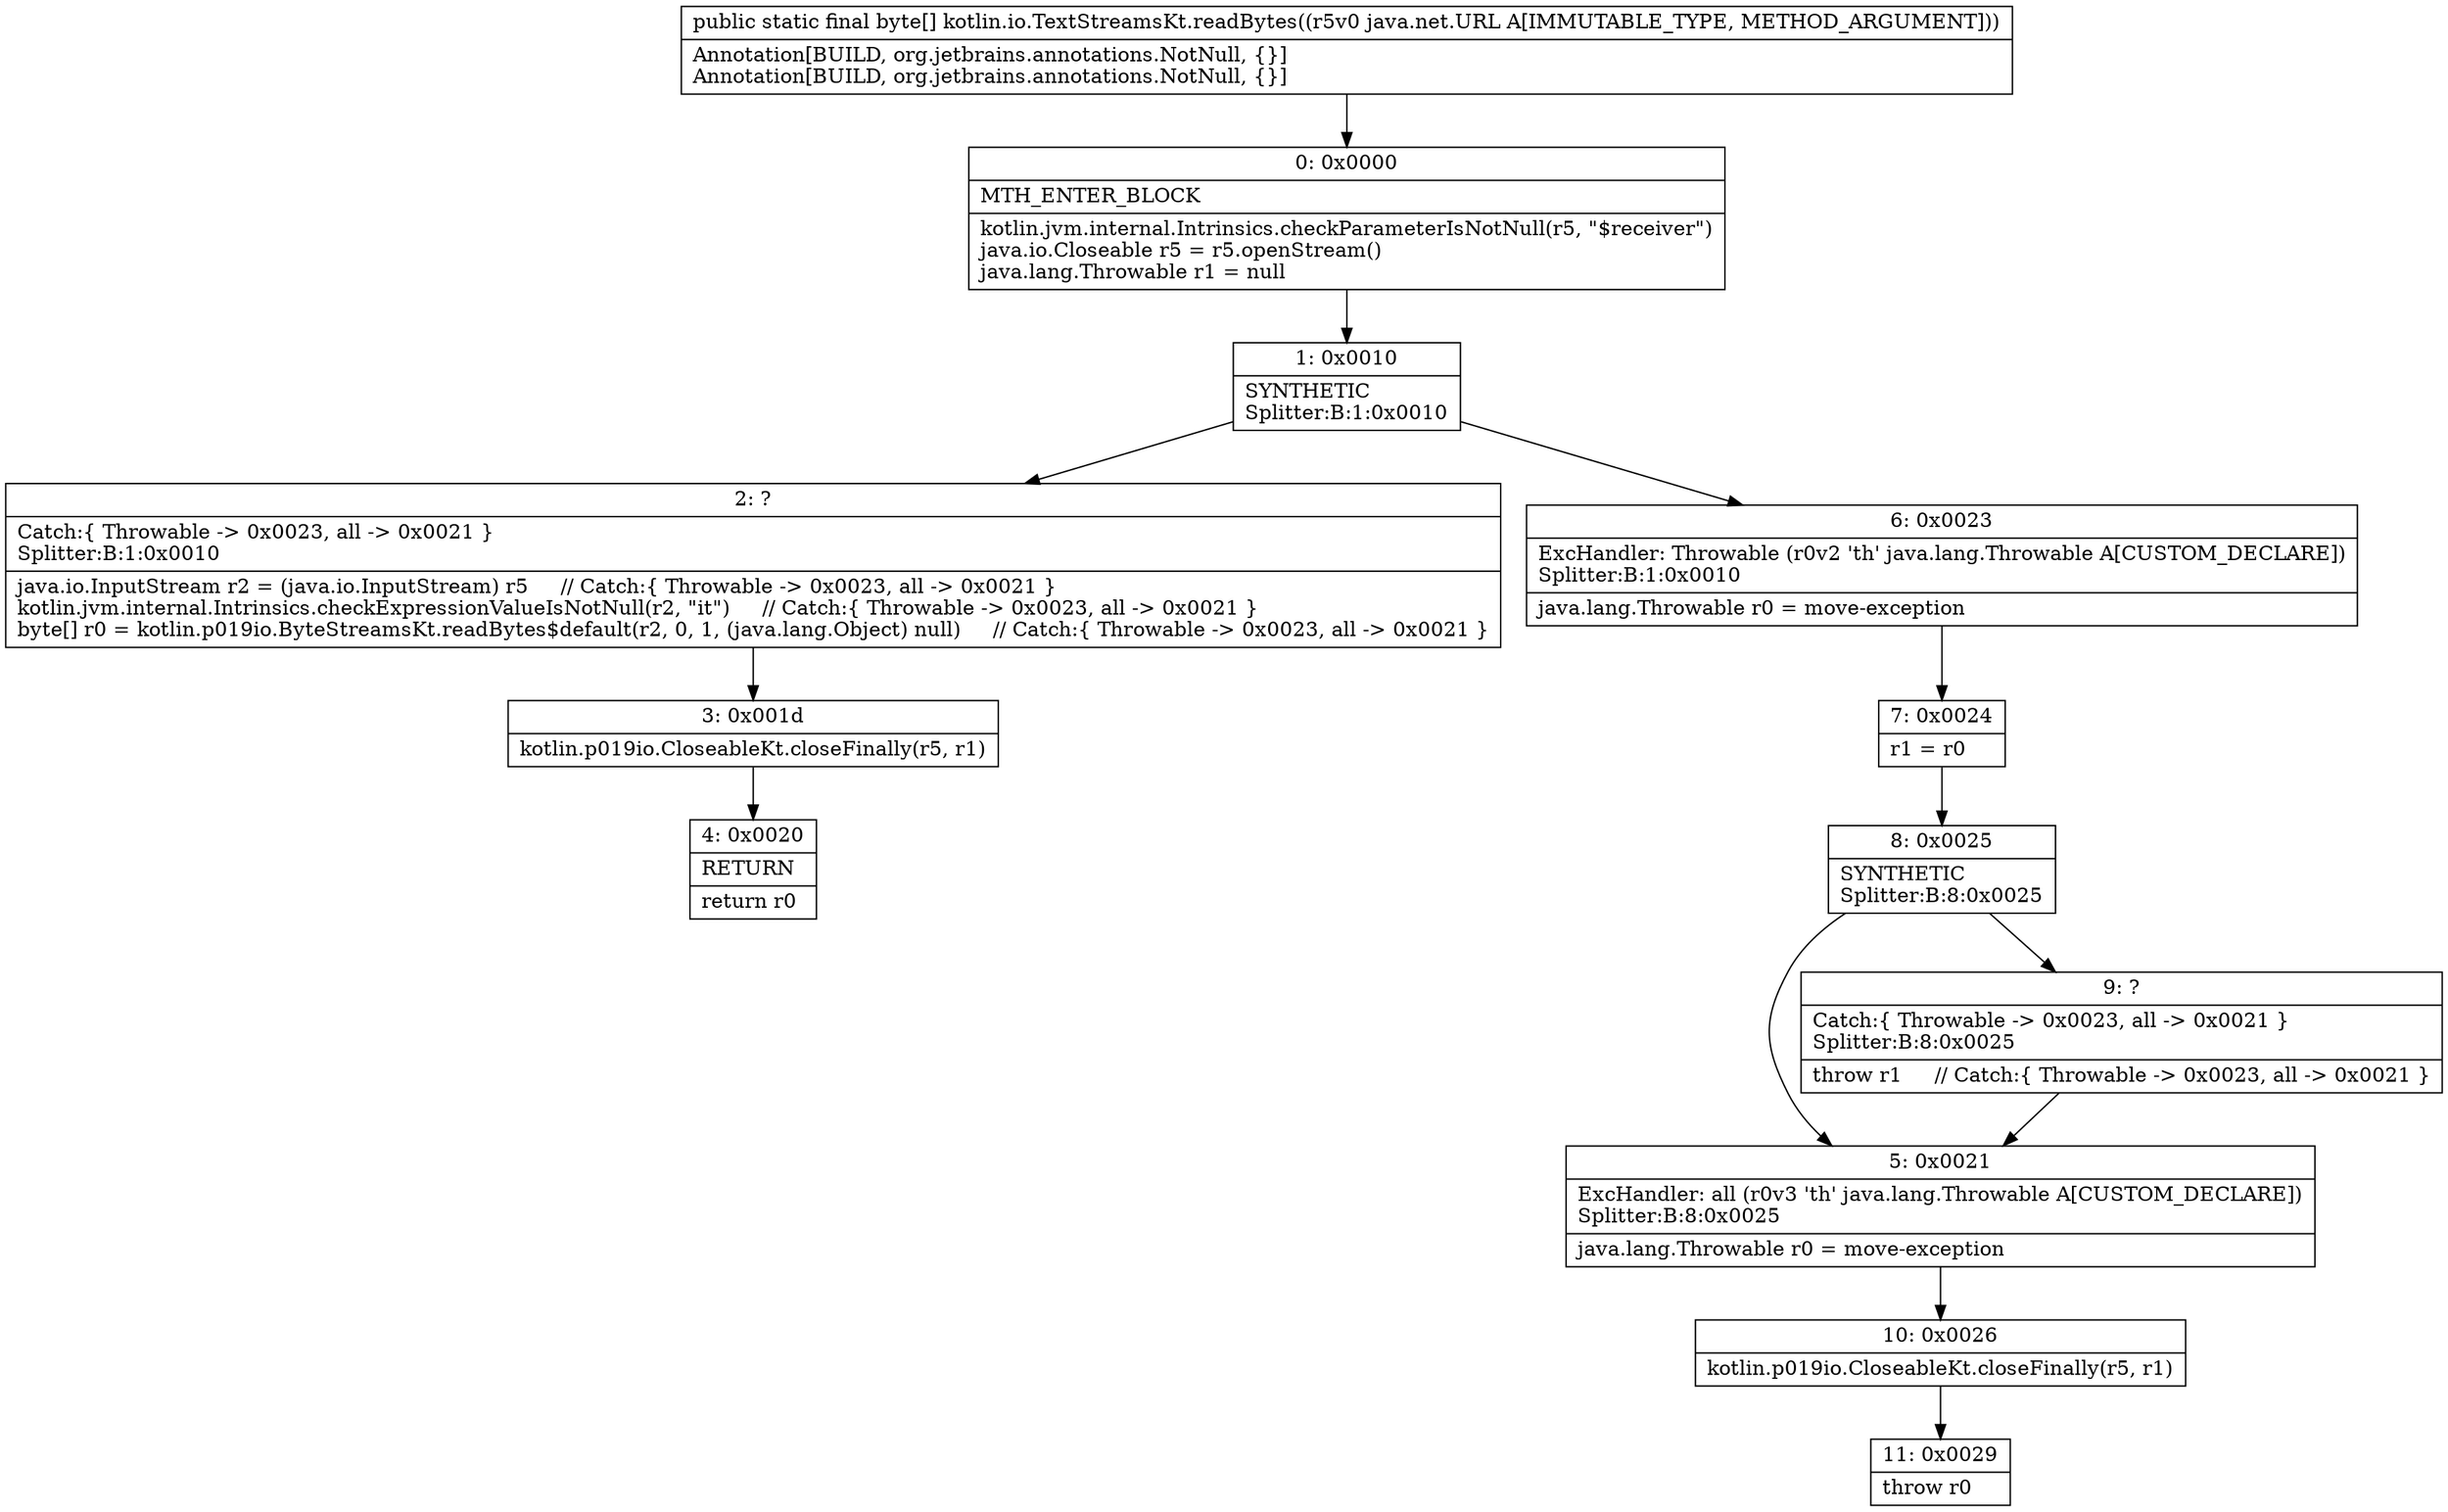 digraph "CFG forkotlin.io.TextStreamsKt.readBytes(Ljava\/net\/URL;)[B" {
Node_0 [shape=record,label="{0\:\ 0x0000|MTH_ENTER_BLOCK\l|kotlin.jvm.internal.Intrinsics.checkParameterIsNotNull(r5, \"$receiver\")\ljava.io.Closeable r5 = r5.openStream()\ljava.lang.Throwable r1 = null\l}"];
Node_1 [shape=record,label="{1\:\ 0x0010|SYNTHETIC\lSplitter:B:1:0x0010\l}"];
Node_2 [shape=record,label="{2\:\ ?|Catch:\{ Throwable \-\> 0x0023, all \-\> 0x0021 \}\lSplitter:B:1:0x0010\l|java.io.InputStream r2 = (java.io.InputStream) r5     \/\/ Catch:\{ Throwable \-\> 0x0023, all \-\> 0x0021 \}\lkotlin.jvm.internal.Intrinsics.checkExpressionValueIsNotNull(r2, \"it\")     \/\/ Catch:\{ Throwable \-\> 0x0023, all \-\> 0x0021 \}\lbyte[] r0 = kotlin.p019io.ByteStreamsKt.readBytes$default(r2, 0, 1, (java.lang.Object) null)     \/\/ Catch:\{ Throwable \-\> 0x0023, all \-\> 0x0021 \}\l}"];
Node_3 [shape=record,label="{3\:\ 0x001d|kotlin.p019io.CloseableKt.closeFinally(r5, r1)\l}"];
Node_4 [shape=record,label="{4\:\ 0x0020|RETURN\l|return r0\l}"];
Node_5 [shape=record,label="{5\:\ 0x0021|ExcHandler: all (r0v3 'th' java.lang.Throwable A[CUSTOM_DECLARE])\lSplitter:B:8:0x0025\l|java.lang.Throwable r0 = move\-exception\l}"];
Node_6 [shape=record,label="{6\:\ 0x0023|ExcHandler: Throwable (r0v2 'th' java.lang.Throwable A[CUSTOM_DECLARE])\lSplitter:B:1:0x0010\l|java.lang.Throwable r0 = move\-exception\l}"];
Node_7 [shape=record,label="{7\:\ 0x0024|r1 = r0\l}"];
Node_8 [shape=record,label="{8\:\ 0x0025|SYNTHETIC\lSplitter:B:8:0x0025\l}"];
Node_9 [shape=record,label="{9\:\ ?|Catch:\{ Throwable \-\> 0x0023, all \-\> 0x0021 \}\lSplitter:B:8:0x0025\l|throw r1     \/\/ Catch:\{ Throwable \-\> 0x0023, all \-\> 0x0021 \}\l}"];
Node_10 [shape=record,label="{10\:\ 0x0026|kotlin.p019io.CloseableKt.closeFinally(r5, r1)\l}"];
Node_11 [shape=record,label="{11\:\ 0x0029|throw r0\l}"];
MethodNode[shape=record,label="{public static final byte[] kotlin.io.TextStreamsKt.readBytes((r5v0 java.net.URL A[IMMUTABLE_TYPE, METHOD_ARGUMENT]))  | Annotation[BUILD, org.jetbrains.annotations.NotNull, \{\}]\lAnnotation[BUILD, org.jetbrains.annotations.NotNull, \{\}]\l}"];
MethodNode -> Node_0;
Node_0 -> Node_1;
Node_1 -> Node_2;
Node_1 -> Node_6;
Node_2 -> Node_3;
Node_3 -> Node_4;
Node_5 -> Node_10;
Node_6 -> Node_7;
Node_7 -> Node_8;
Node_8 -> Node_9;
Node_8 -> Node_5;
Node_9 -> Node_5;
Node_10 -> Node_11;
}

